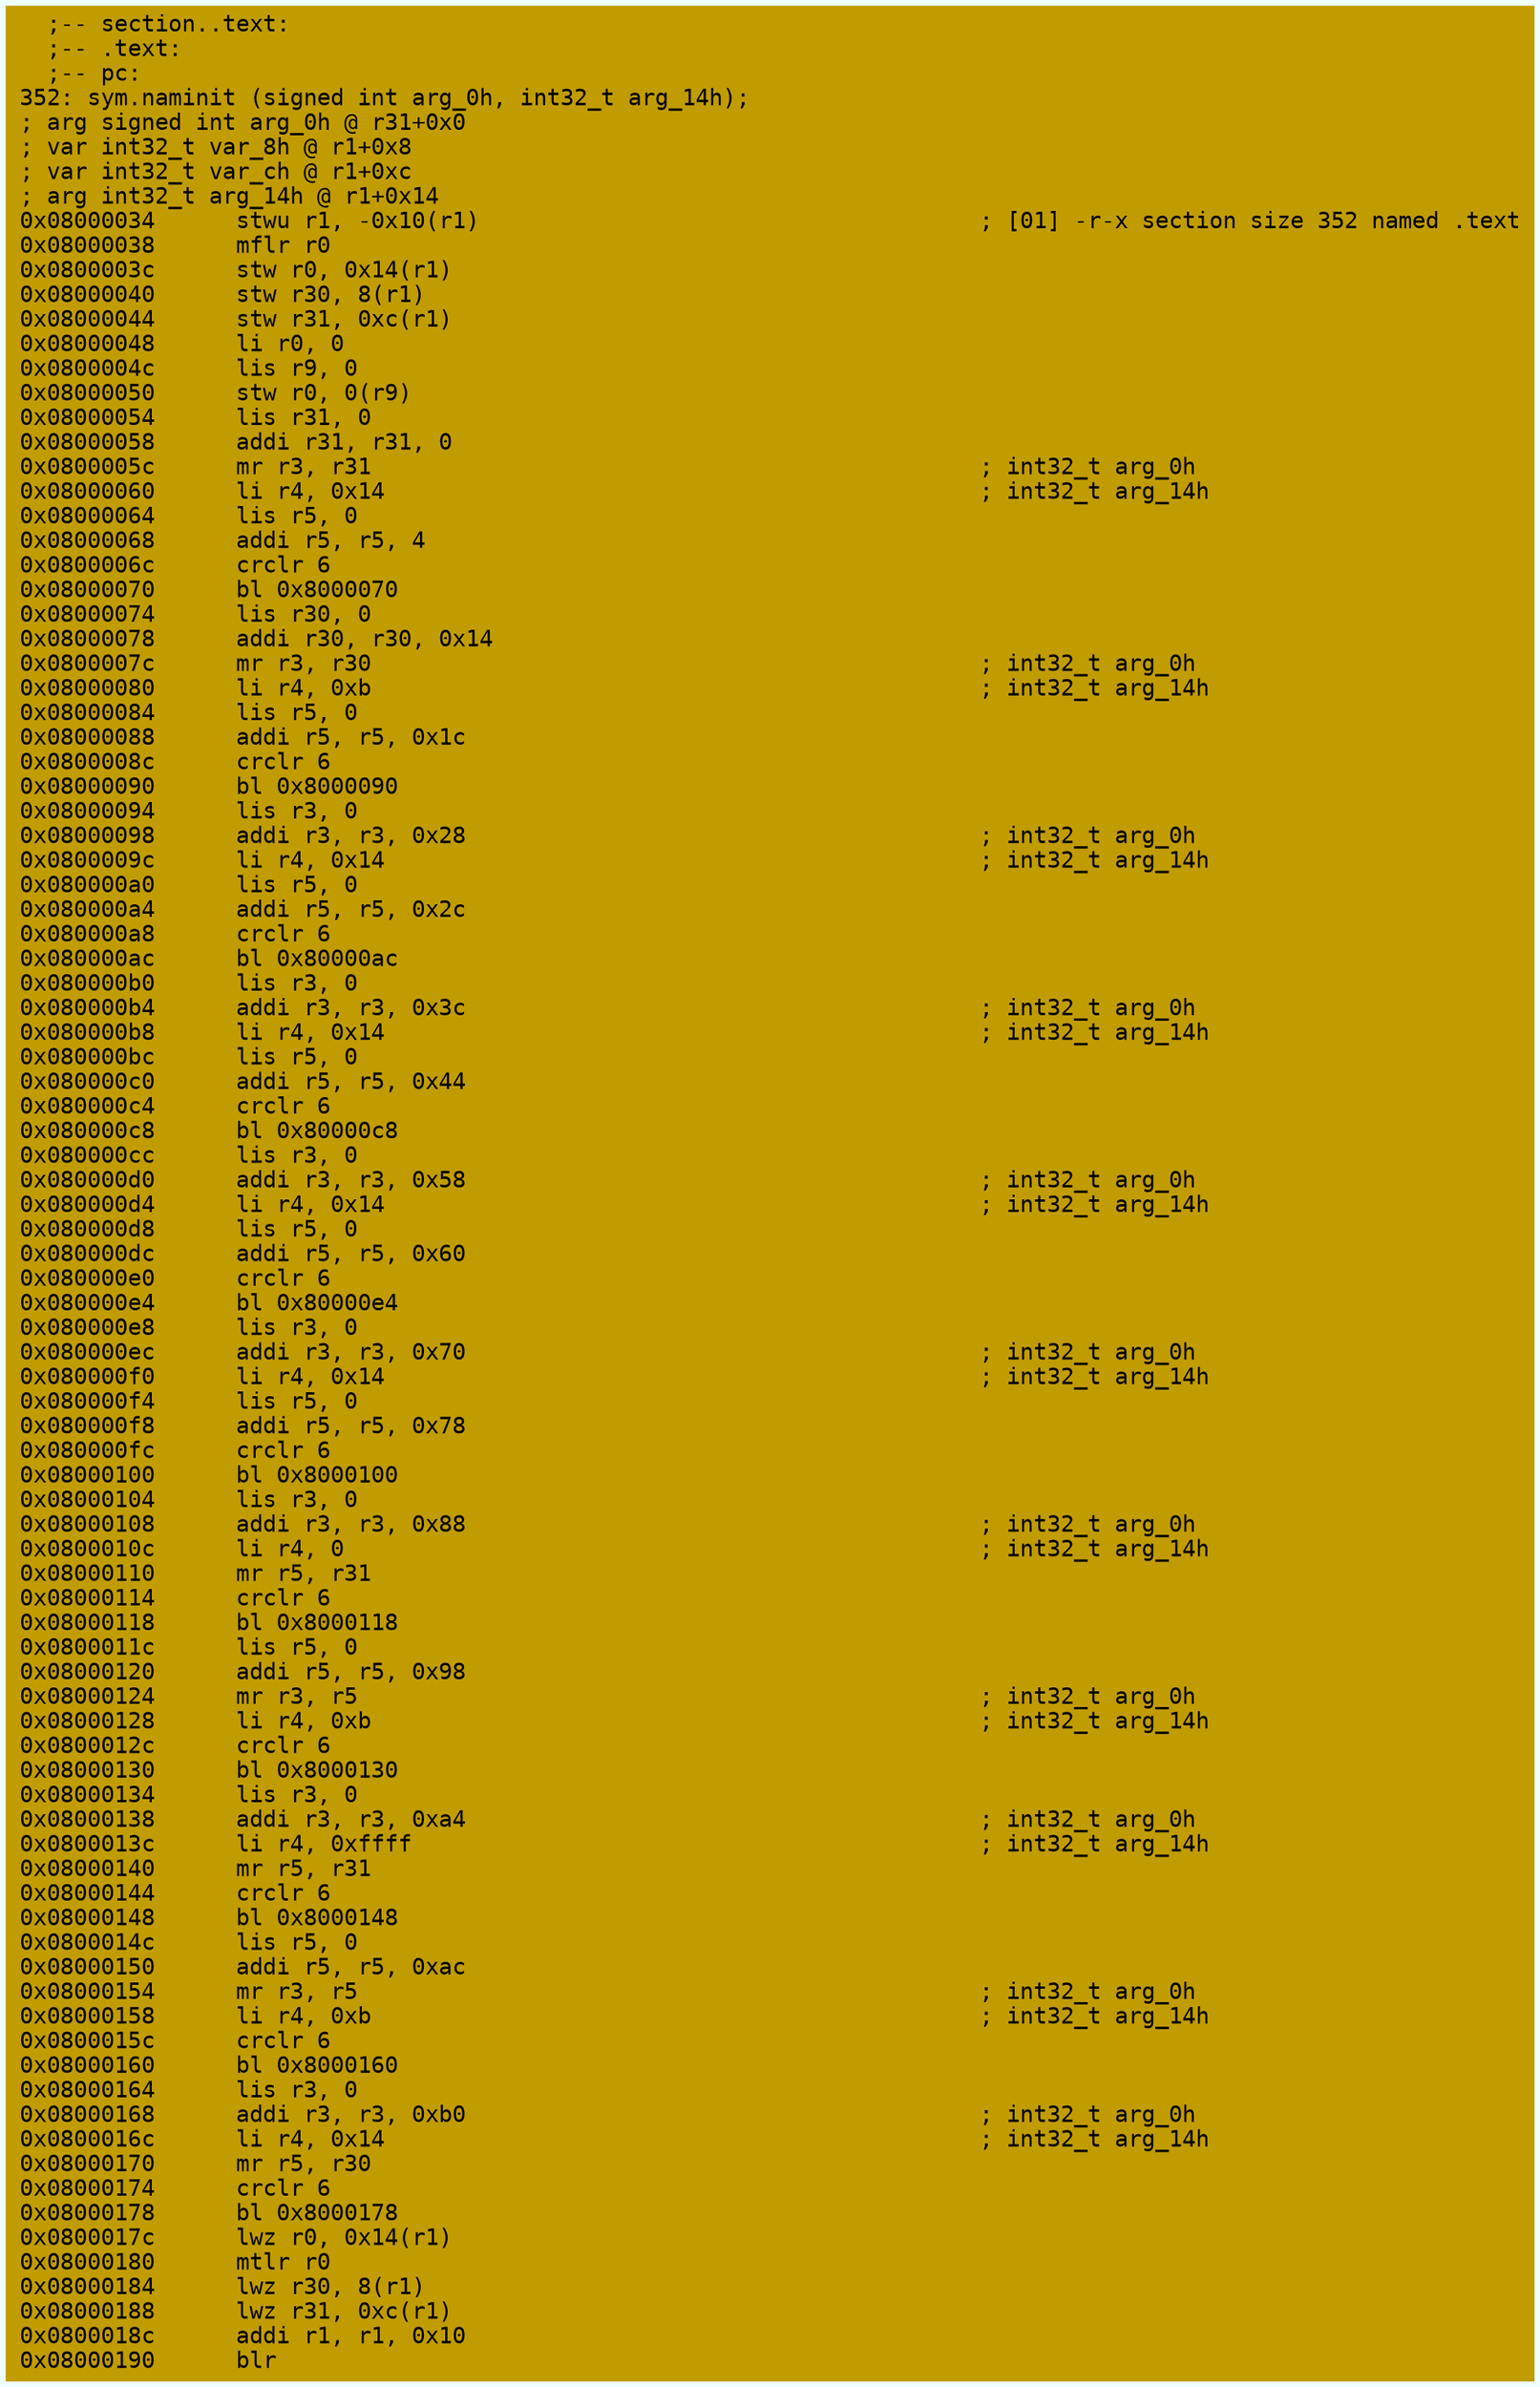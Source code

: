 digraph code {
	graph [bgcolor=azure fontsize=8 fontname="Courier" splines="ortho"];
	node [fillcolor=gray style=filled shape=box];
	edge [arrowhead="normal"];
	"0x08000034" [URL="sym.naminit/0x08000034", fillcolor="#c19c00",color="#c19c00", fontname="Courier",label="  ;-- section..text:\l  ;-- .text:\l  ;-- pc:\l352: sym.naminit (signed int arg_0h, int32_t arg_14h);\l; arg signed int arg_0h @ r31+0x0\l; var int32_t var_8h @ r1+0x8\l; var int32_t var_ch @ r1+0xc\l; arg int32_t arg_14h @ r1+0x14\l0x08000034      stwu r1, -0x10(r1)                                     ; [01] -r-x section size 352 named .text\l0x08000038      mflr r0\l0x0800003c      stw r0, 0x14(r1)\l0x08000040      stw r30, 8(r1)\l0x08000044      stw r31, 0xc(r1)\l0x08000048      li r0, 0\l0x0800004c      lis r9, 0\l0x08000050      stw r0, 0(r9)\l0x08000054      lis r31, 0\l0x08000058      addi r31, r31, 0\l0x0800005c      mr r3, r31                                             ; int32_t arg_0h\l0x08000060      li r4, 0x14                                            ; int32_t arg_14h\l0x08000064      lis r5, 0\l0x08000068      addi r5, r5, 4\l0x0800006c      crclr 6\l0x08000070      bl 0x8000070\l0x08000074      lis r30, 0\l0x08000078      addi r30, r30, 0x14\l0x0800007c      mr r3, r30                                             ; int32_t arg_0h\l0x08000080      li r4, 0xb                                             ; int32_t arg_14h\l0x08000084      lis r5, 0\l0x08000088      addi r5, r5, 0x1c\l0x0800008c      crclr 6\l0x08000090      bl 0x8000090\l0x08000094      lis r3, 0\l0x08000098      addi r3, r3, 0x28                                      ; int32_t arg_0h\l0x0800009c      li r4, 0x14                                            ; int32_t arg_14h\l0x080000a0      lis r5, 0\l0x080000a4      addi r5, r5, 0x2c\l0x080000a8      crclr 6\l0x080000ac      bl 0x80000ac\l0x080000b0      lis r3, 0\l0x080000b4      addi r3, r3, 0x3c                                      ; int32_t arg_0h\l0x080000b8      li r4, 0x14                                            ; int32_t arg_14h\l0x080000bc      lis r5, 0\l0x080000c0      addi r5, r5, 0x44\l0x080000c4      crclr 6\l0x080000c8      bl 0x80000c8\l0x080000cc      lis r3, 0\l0x080000d0      addi r3, r3, 0x58                                      ; int32_t arg_0h\l0x080000d4      li r4, 0x14                                            ; int32_t arg_14h\l0x080000d8      lis r5, 0\l0x080000dc      addi r5, r5, 0x60\l0x080000e0      crclr 6\l0x080000e4      bl 0x80000e4\l0x080000e8      lis r3, 0\l0x080000ec      addi r3, r3, 0x70                                      ; int32_t arg_0h\l0x080000f0      li r4, 0x14                                            ; int32_t arg_14h\l0x080000f4      lis r5, 0\l0x080000f8      addi r5, r5, 0x78\l0x080000fc      crclr 6\l0x08000100      bl 0x8000100\l0x08000104      lis r3, 0\l0x08000108      addi r3, r3, 0x88                                      ; int32_t arg_0h\l0x0800010c      li r4, 0                                               ; int32_t arg_14h\l0x08000110      mr r5, r31\l0x08000114      crclr 6\l0x08000118      bl 0x8000118\l0x0800011c      lis r5, 0\l0x08000120      addi r5, r5, 0x98\l0x08000124      mr r3, r5                                              ; int32_t arg_0h\l0x08000128      li r4, 0xb                                             ; int32_t arg_14h\l0x0800012c      crclr 6\l0x08000130      bl 0x8000130\l0x08000134      lis r3, 0\l0x08000138      addi r3, r3, 0xa4                                      ; int32_t arg_0h\l0x0800013c      li r4, 0xffff                                          ; int32_t arg_14h\l0x08000140      mr r5, r31\l0x08000144      crclr 6\l0x08000148      bl 0x8000148\l0x0800014c      lis r5, 0\l0x08000150      addi r5, r5, 0xac\l0x08000154      mr r3, r5                                              ; int32_t arg_0h\l0x08000158      li r4, 0xb                                             ; int32_t arg_14h\l0x0800015c      crclr 6\l0x08000160      bl 0x8000160\l0x08000164      lis r3, 0\l0x08000168      addi r3, r3, 0xb0                                      ; int32_t arg_0h\l0x0800016c      li r4, 0x14                                            ; int32_t arg_14h\l0x08000170      mr r5, r30\l0x08000174      crclr 6\l0x08000178      bl 0x8000178\l0x0800017c      lwz r0, 0x14(r1)\l0x08000180      mtlr r0\l0x08000184      lwz r30, 8(r1)\l0x08000188      lwz r31, 0xc(r1)\l0x0800018c      addi r1, r1, 0x10\l0x08000190      blr\l"]
}

